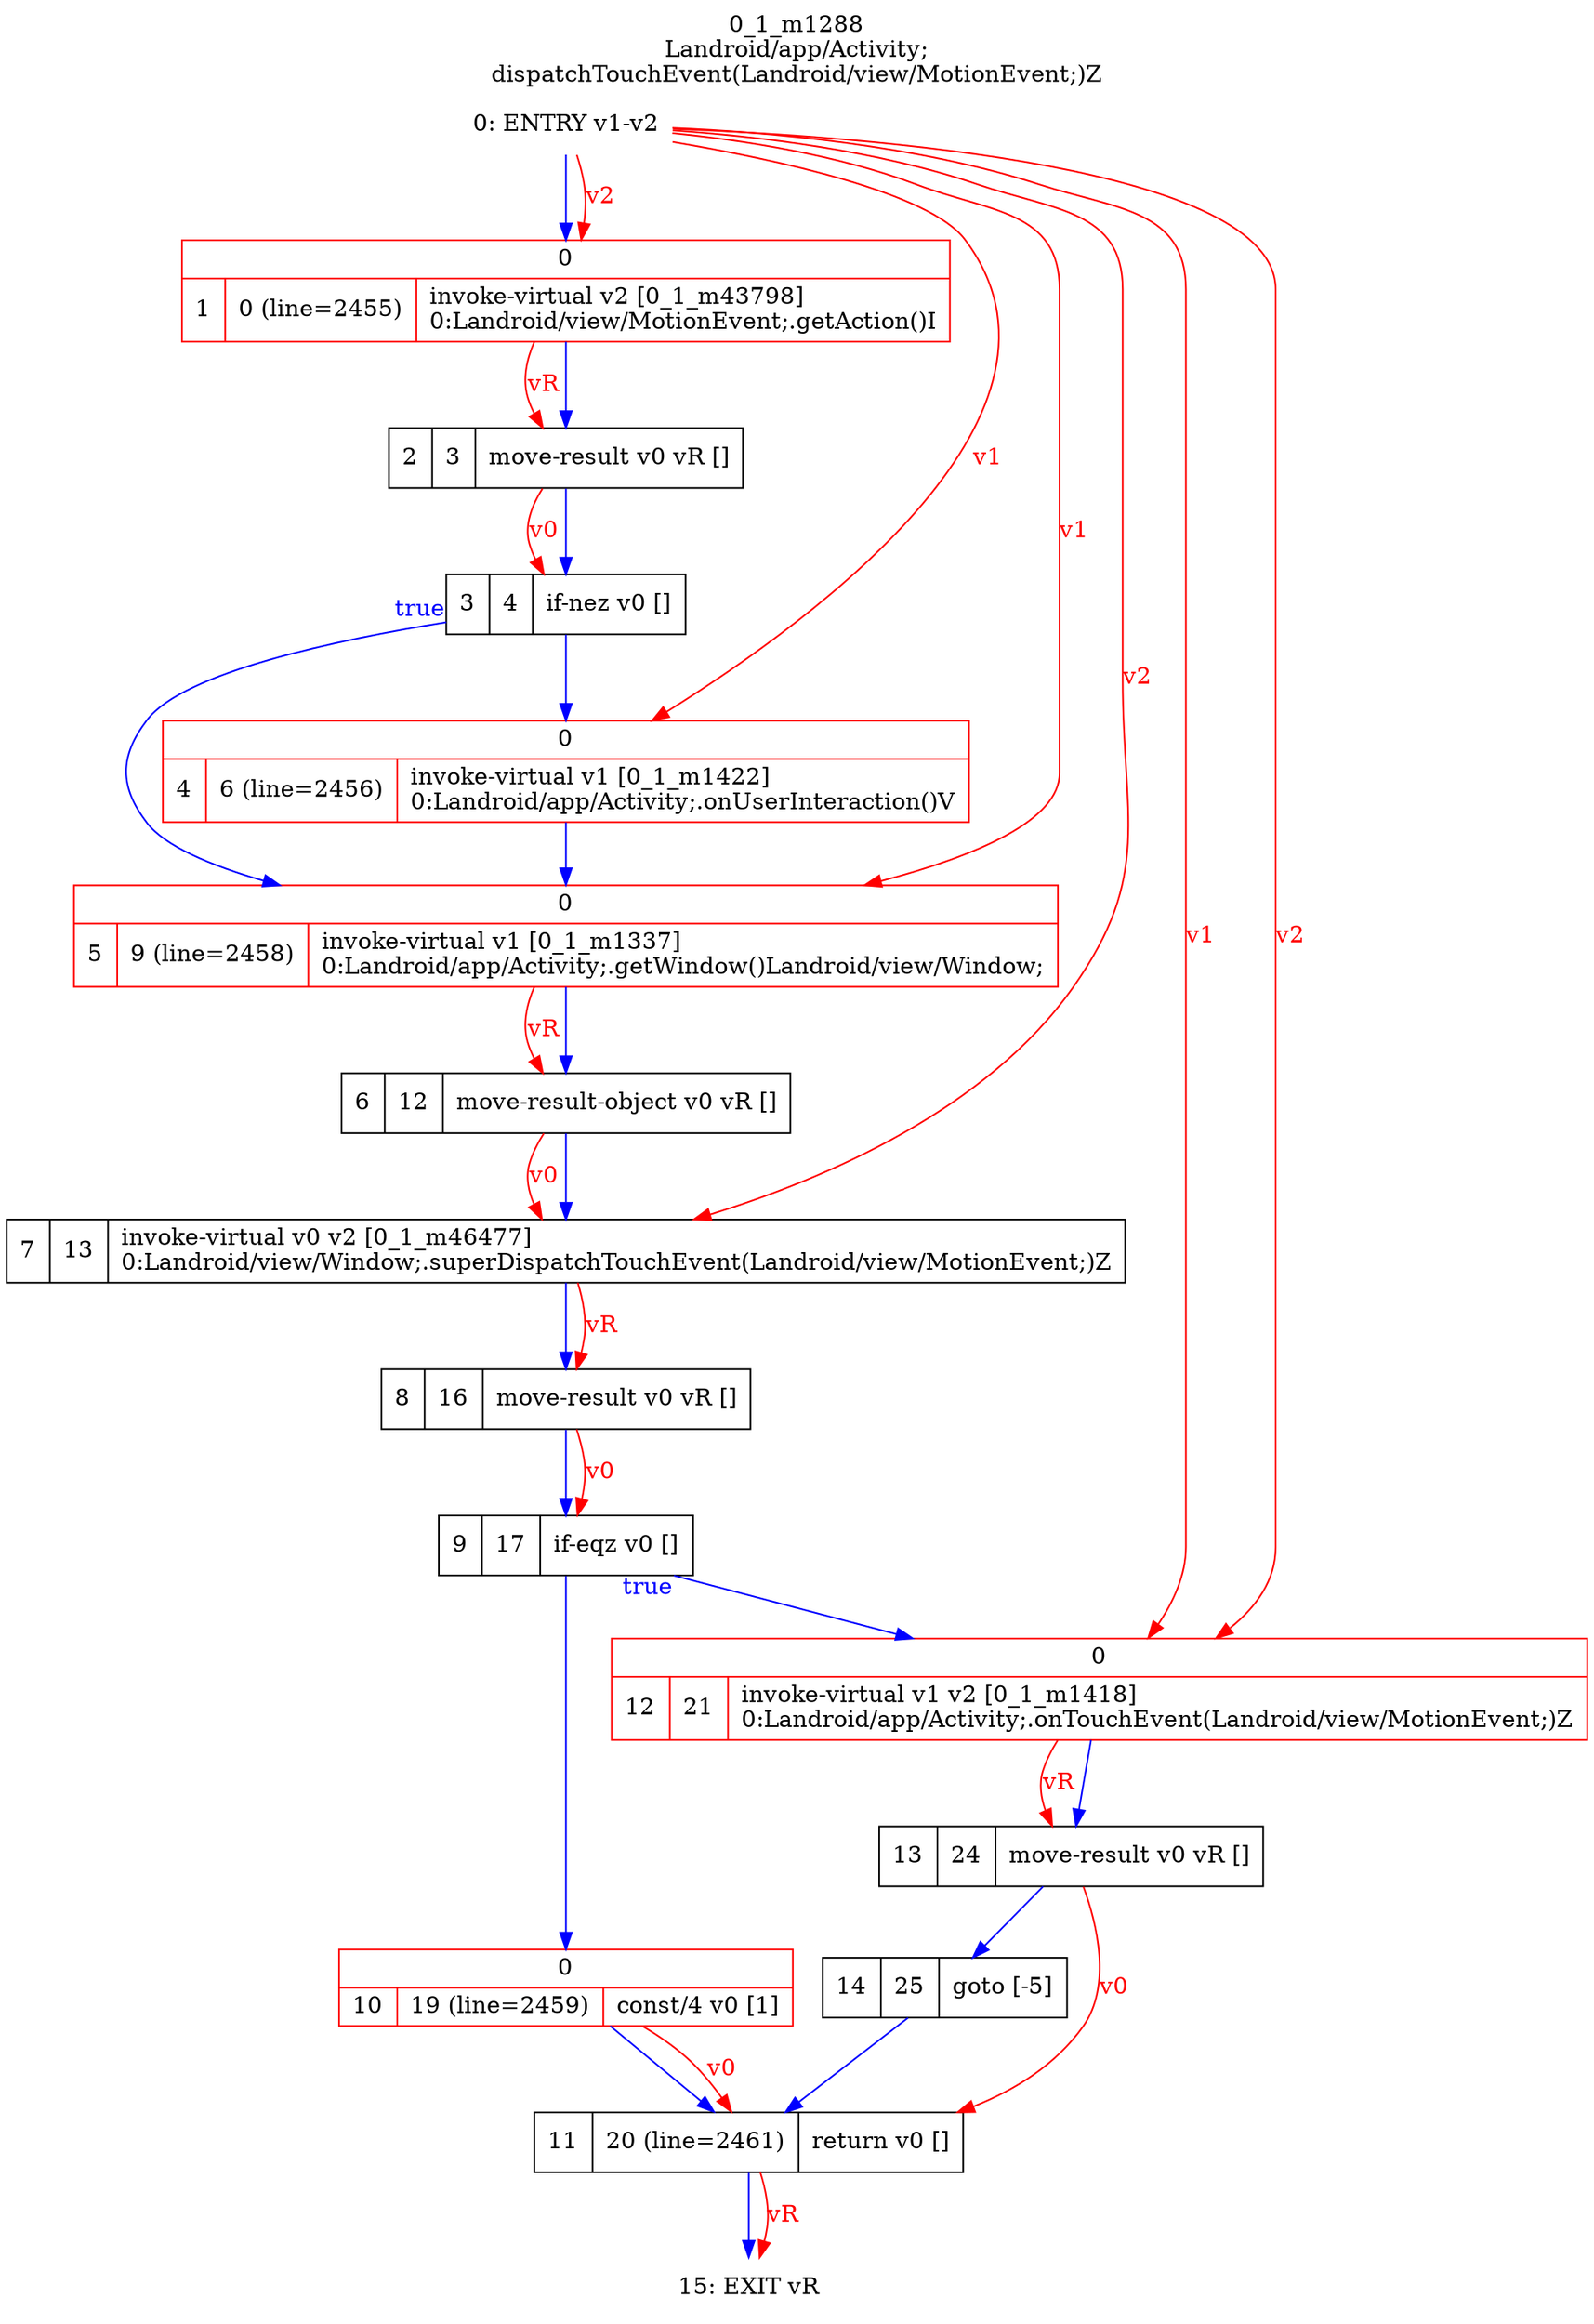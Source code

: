 digraph G {
rankdir=UD;
labelloc=t;
label="0_1_m1288\nLandroid/app/Activity;
dispatchTouchEvent(Landroid/view/MotionEvent;)Z";
0[label="0: ENTRY v1-v2",shape=plaintext];
1[label="{0|{1|0 (line=2455)|invoke-virtual v2 [0_1_m43798]\l0:Landroid/view/MotionEvent;.getAction()I\l}}",shape=record,URL="0_1_m43798.dot", color=red];
2[label="2|3|move-result v0 vR []\l",shape=record];
3[label="3|4|if-nez v0 []\l",shape=record];
4[label="{0|{4|6 (line=2456)|invoke-virtual v1 [0_1_m1422]\l0:Landroid/app/Activity;.onUserInteraction()V\l}}",shape=record,URL="0_1_m1422.dot", color=red];
5[label="{0|{5|9 (line=2458)|invoke-virtual v1 [0_1_m1337]\l0:Landroid/app/Activity;.getWindow()Landroid/view/Window;\l}}",shape=record,URL="0_1_m1337.dot", color=red];
6[label="6|12|move-result-object v0 vR []\l",shape=record];
7[label="7|13|invoke-virtual v0 v2 [0_1_m46477]\l0:Landroid/view/Window;.superDispatchTouchEvent(Landroid/view/MotionEvent;)Z\l",shape=record,URL="0_1_m46477.dot"];
8[label="8|16|move-result v0 vR []\l",shape=record];
9[label="9|17|if-eqz v0 []\l",shape=record];
10[label="{0|{10|19 (line=2459)|const/4 v0 [1]\l}}",shape=record, color=red];
11[label="11|20 (line=2461)|return v0 []\l",shape=record];
12[label="{0|{12|21|invoke-virtual v1 v2 [0_1_m1418]\l0:Landroid/app/Activity;.onTouchEvent(Landroid/view/MotionEvent;)Z\l}}",shape=record,URL="0_1_m1418.dot", color=red];
13[label="13|24|move-result v0 vR []\l",shape=record];
14[label="14|25|goto [-5]\l",shape=record];
15[label="15: EXIT vR",shape=plaintext];
0->1 [color=blue, fontcolor=blue,weight=100, taillabel=""];
1->2 [color=blue, fontcolor=blue,weight=100, taillabel=""];
2->3 [color=blue, fontcolor=blue,weight=100, taillabel=""];
3->5 [color=blue, fontcolor=blue,weight=10, taillabel="true"];
3->4 [color=blue, fontcolor=blue,weight=100, taillabel=""];
4->5 [color=blue, fontcolor=blue,weight=100, taillabel=""];
5->6 [color=blue, fontcolor=blue,weight=100, taillabel=""];
6->7 [color=blue, fontcolor=blue,weight=100, taillabel=""];
7->8 [color=blue, fontcolor=blue,weight=100, taillabel=""];
8->9 [color=blue, fontcolor=blue,weight=100, taillabel=""];
9->12 [color=blue, fontcolor=blue,weight=10, taillabel="true"];
9->10 [color=blue, fontcolor=blue,weight=100, taillabel=""];
10->11 [color=blue, fontcolor=blue,weight=100, taillabel=""];
11->15 [color=blue, fontcolor=blue,weight=100, taillabel=""];
12->13 [color=blue, fontcolor=blue,weight=100, taillabel=""];
13->14 [color=blue, fontcolor=blue,weight=100, taillabel=""];
14->11 [color=blue, fontcolor=blue,weight=100, taillabel=""];
0->1 [color=red, fontcolor=red, label="v2"];
1->2 [color=red, fontcolor=red, label="vR"];
2->3 [color=red, fontcolor=red, label="v0"];
0->4 [color=red, fontcolor=red, label="v1"];
0->5 [color=red, fontcolor=red, label="v1"];
5->6 [color=red, fontcolor=red, label="vR"];
0->7 [color=red, fontcolor=red, label="v2"];
6->7 [color=red, fontcolor=red, label="v0"];
7->8 [color=red, fontcolor=red, label="vR"];
8->9 [color=red, fontcolor=red, label="v0"];
10->11 [color=red, fontcolor=red, label="v0"];
13->11 [color=red, fontcolor=red, label="v0"];
0->12 [color=red, fontcolor=red, label="v1"];
0->12 [color=red, fontcolor=red, label="v2"];
12->13 [color=red, fontcolor=red, label="vR"];
11->15 [color=red, fontcolor=red, label="vR"];
}
